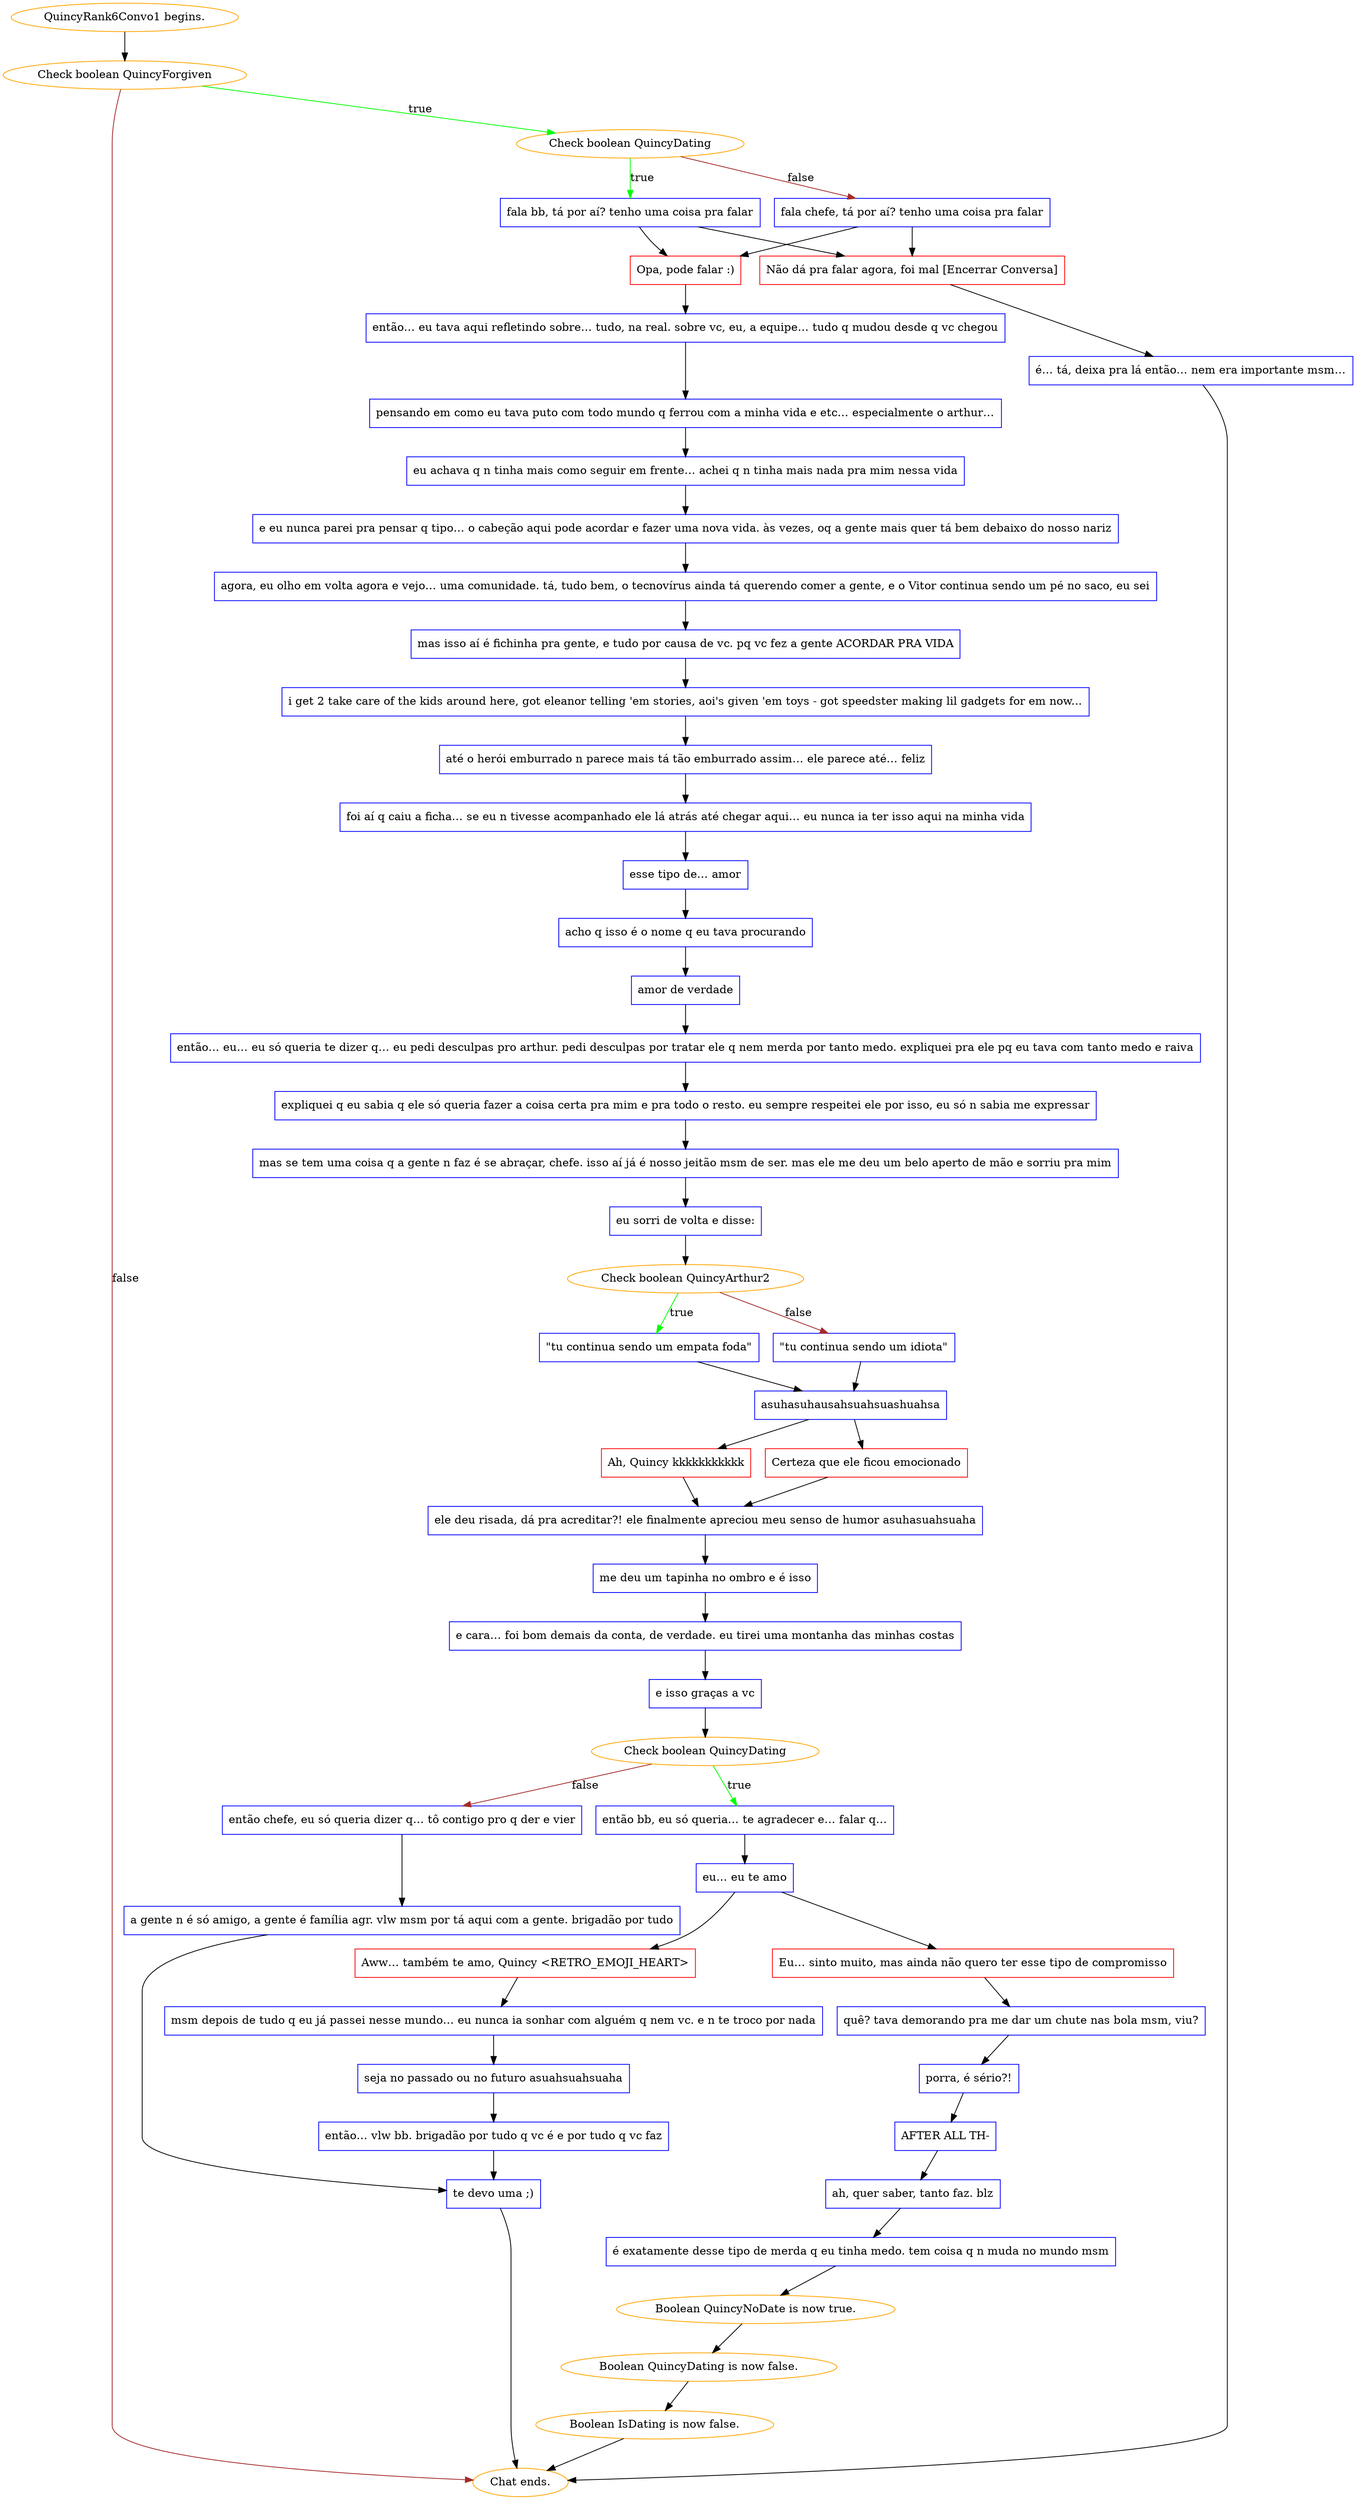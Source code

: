 digraph {
	"QuincyRank6Convo1 begins." [color=orange];
		"QuincyRank6Convo1 begins." -> j431139663;
	j431139663 [label="Check boolean QuincyForgiven",color=orange];
		j431139663 -> j3559869546 [label=true,color=green];
		j431139663 -> "Chat ends." [label=false,color=brown];
	j3559869546 [label="Check boolean QuincyDating",color=orange];
		j3559869546 -> j3584276159 [label=true,color=green];
		j3559869546 -> j2075244918 [label=false,color=brown];
	"Chat ends." [color=orange];
	j3584276159 [label="fala bb, tá por aí? tenho uma coisa pra falar",shape=box,color=blue];
		j3584276159 -> j450750555;
		j3584276159 -> j2744376401;
	j2075244918 [label="fala chefe, tá por aí? tenho uma coisa pra falar",shape=box,color=blue];
		j2075244918 -> j450750555;
		j2075244918 -> j2744376401;
	j450750555 [label="Opa, pode falar :)",shape=box,color=red];
		j450750555 -> j1408304281;
	j2744376401 [label="Não dá pra falar agora, foi mal [Encerrar Conversa]",shape=box,color=red];
		j2744376401 -> j2491586518;
	j1408304281 [label="então… eu tava aqui refletindo sobre… tudo, na real. sobre vc, eu, a equipe… tudo q mudou desde q vc chegou",shape=box,color=blue];
		j1408304281 -> j1708876327;
	j2491586518 [label="é… tá, deixa pra lá então… nem era importante msm…",shape=box,color=blue];
		j2491586518 -> "Chat ends.";
	j1708876327 [label="pensando em como eu tava puto com todo mundo q ferrou com a minha vida e etc… especialmente o arthur…",shape=box,color=blue];
		j1708876327 -> j3929855454;
	j3929855454 [label="eu achava q n tinha mais como seguir em frente… achei q n tinha mais nada pra mim nessa vida",shape=box,color=blue];
		j3929855454 -> j2342814930;
	j2342814930 [label="e eu nunca parei pra pensar q tipo… o cabeção aqui pode acordar e fazer uma nova vida. às vezes, oq a gente mais quer tá bem debaixo do nosso nariz",shape=box,color=blue];
		j2342814930 -> j708323263;
	j708323263 [label="agora, eu olho em volta agora e vejo… uma comunidade. tá, tudo bem, o tecnovírus ainda tá querendo comer a gente, e o Vitor continua sendo um pé no saco, eu sei",shape=box,color=blue];
		j708323263 -> j1971728771;
	j1971728771 [label="mas isso aí é fichinha pra gente, e tudo por causa de vc. pq vc fez a gente ACORDAR PRA VIDA",shape=box,color=blue];
		j1971728771 -> j2174781391;
	j2174781391 [label="i get 2 take care of the kids around here, got eleanor telling 'em stories, aoi's given 'em toys - got speedster making lil gadgets for em now...",shape=box,color=blue];
		j2174781391 -> j346449218;
	j346449218 [label="até o herói emburrado n parece mais tá tão emburrado assim… ele parece até… feliz",shape=box,color=blue];
		j346449218 -> j3691077159;
	j3691077159 [label="foi aí q caiu a ficha… se eu n tivesse acompanhado ele lá atrás até chegar aqui… eu nunca ia ter isso aqui na minha vida",shape=box,color=blue];
		j3691077159 -> j4265926193;
	j4265926193 [label="esse tipo de… amor",shape=box,color=blue];
		j4265926193 -> j3249700509;
	j3249700509 [label="acho q isso é o nome q eu tava procurando",shape=box,color=blue];
		j3249700509 -> j2562266806;
	j2562266806 [label="amor de verdade",shape=box,color=blue];
		j2562266806 -> j3062889295;
	j3062889295 [label="então… eu… eu só queria te dizer q… eu pedi desculpas pro arthur. pedi desculpas por tratar ele q nem merda por tanto medo. expliquei pra ele pq eu tava com tanto medo e raiva",shape=box,color=blue];
		j3062889295 -> j2437333930;
	j2437333930 [label="expliquei q eu sabia q ele só queria fazer a coisa certa pra mim e pra todo o resto. eu sempre respeitei ele por isso, eu só n sabia me expressar",shape=box,color=blue];
		j2437333930 -> j280941376;
	j280941376 [label="mas se tem uma coisa q a gente n faz é se abraçar, chefe. isso aí já é nosso jeitão msm de ser. mas ele me deu um belo aperto de mão e sorriu pra mim",shape=box,color=blue];
		j280941376 -> j1246722536;
	j1246722536 [label="eu sorri de volta e disse:",shape=box,color=blue];
		j1246722536 -> j1598694856;
	j1598694856 [label="Check boolean QuincyArthur2",color=orange];
		j1598694856 -> j1375143777 [label=true,color=green];
		j1598694856 -> j2486822195 [label=false,color=brown];
	j1375143777 [label="\"tu continua sendo um empata foda\"",shape=box,color=blue];
		j1375143777 -> j894340809;
	j2486822195 [label="\"tu continua sendo um idiota\"",shape=box,color=blue];
		j2486822195 -> j894340809;
	j894340809 [label="asuhasuhausahsuahsuashuahsa",shape=box,color=blue];
		j894340809 -> j2835493875;
		j894340809 -> j3475570678;
	j2835493875 [label="Ah, Quincy kkkkkkkkkkk",shape=box,color=red];
		j2835493875 -> j2058773022;
	j3475570678 [label="Certeza que ele ficou emocionado",shape=box,color=red];
		j3475570678 -> j2058773022;
	j2058773022 [label="ele deu risada, dá pra acreditar?! ele finalmente apreciou meu senso de humor asuhasuahsuaha",shape=box,color=blue];
		j2058773022 -> j2817772235;
	j2817772235 [label="me deu um tapinha no ombro e é isso",shape=box,color=blue];
		j2817772235 -> j3938093138;
	j3938093138 [label="e cara… foi bom demais da conta, de verdade. eu tirei uma montanha das minhas costas",shape=box,color=blue];
		j3938093138 -> j1697719468;
	j1697719468 [label="e isso graças a vc",shape=box,color=blue];
		j1697719468 -> j2532970724;
	j2532970724 [label="Check boolean QuincyDating",color=orange];
		j2532970724 -> j1412916391 [label=true,color=green];
		j2532970724 -> j1117309763 [label=false,color=brown];
	j1412916391 [label="então bb, eu só queria… te agradecer e… falar q…",shape=box,color=blue];
		j1412916391 -> j2805368845;
	j1117309763 [label="então chefe, eu só queria dizer q… tô contigo pro q der e vier",shape=box,color=blue];
		j1117309763 -> j2177992026;
	j2805368845 [label="eu… eu te amo",shape=box,color=blue];
		j2805368845 -> j718003680;
		j2805368845 -> j2505587353;
	j2177992026 [label="a gente n é só amigo, a gente é família agr. vlw msm por tá aqui com a gente. brigadão por tudo",shape=box,color=blue];
		j2177992026 -> j690456673;
	j718003680 [label="Aww… também te amo, Quincy <RETRO_EMOJI_HEART>",shape=box,color=red];
		j718003680 -> j1608374112;
	j2505587353 [label="Eu… sinto muito, mas ainda não quero ter esse tipo de compromisso",shape=box,color=red];
		j2505587353 -> j1522973601;
	j690456673 [label="te devo uma ;)",shape=box,color=blue];
		j690456673 -> "Chat ends.";
	j1608374112 [label="msm depois de tudo q eu já passei nesse mundo… eu nunca ia sonhar com alguém q nem vc. e n te troco por nada",shape=box,color=blue];
		j1608374112 -> j3656341847;
	j1522973601 [label="quê? tava demorando pra me dar um chute nas bola msm, viu?",shape=box,color=blue];
		j1522973601 -> j871874990;
	j3656341847 [label="seja no passado ou no futuro asuahsuahsuaha",shape=box,color=blue];
		j3656341847 -> j3141172221;
	j871874990 [label="porra, é sério?!",shape=box,color=blue];
		j871874990 -> j581921831;
	j3141172221 [label="então… vlw bb. brigadão por tudo q vc é e por tudo q vc faz",shape=box,color=blue];
		j3141172221 -> j690456673;
	j581921831 [label="AFTER ALL TH-",shape=box,color=blue];
		j581921831 -> j730681689;
	j730681689 [label="ah, quer saber, tanto faz. blz",shape=box,color=blue];
		j730681689 -> j306225964;
	j306225964 [label="é exatamente desse tipo de merda q eu tinha medo. tem coisa q n muda no mundo msm",shape=box,color=blue];
		j306225964 -> j2319655028;
	j2319655028 [label="Boolean QuincyNoDate is now true.",color=orange];
		j2319655028 -> j1884175600;
	j1884175600 [label="Boolean QuincyDating is now false.",color=orange];
		j1884175600 -> j1242024027;
	j1242024027 [label="Boolean IsDating is now false.",color=orange];
		j1242024027 -> "Chat ends.";
}
